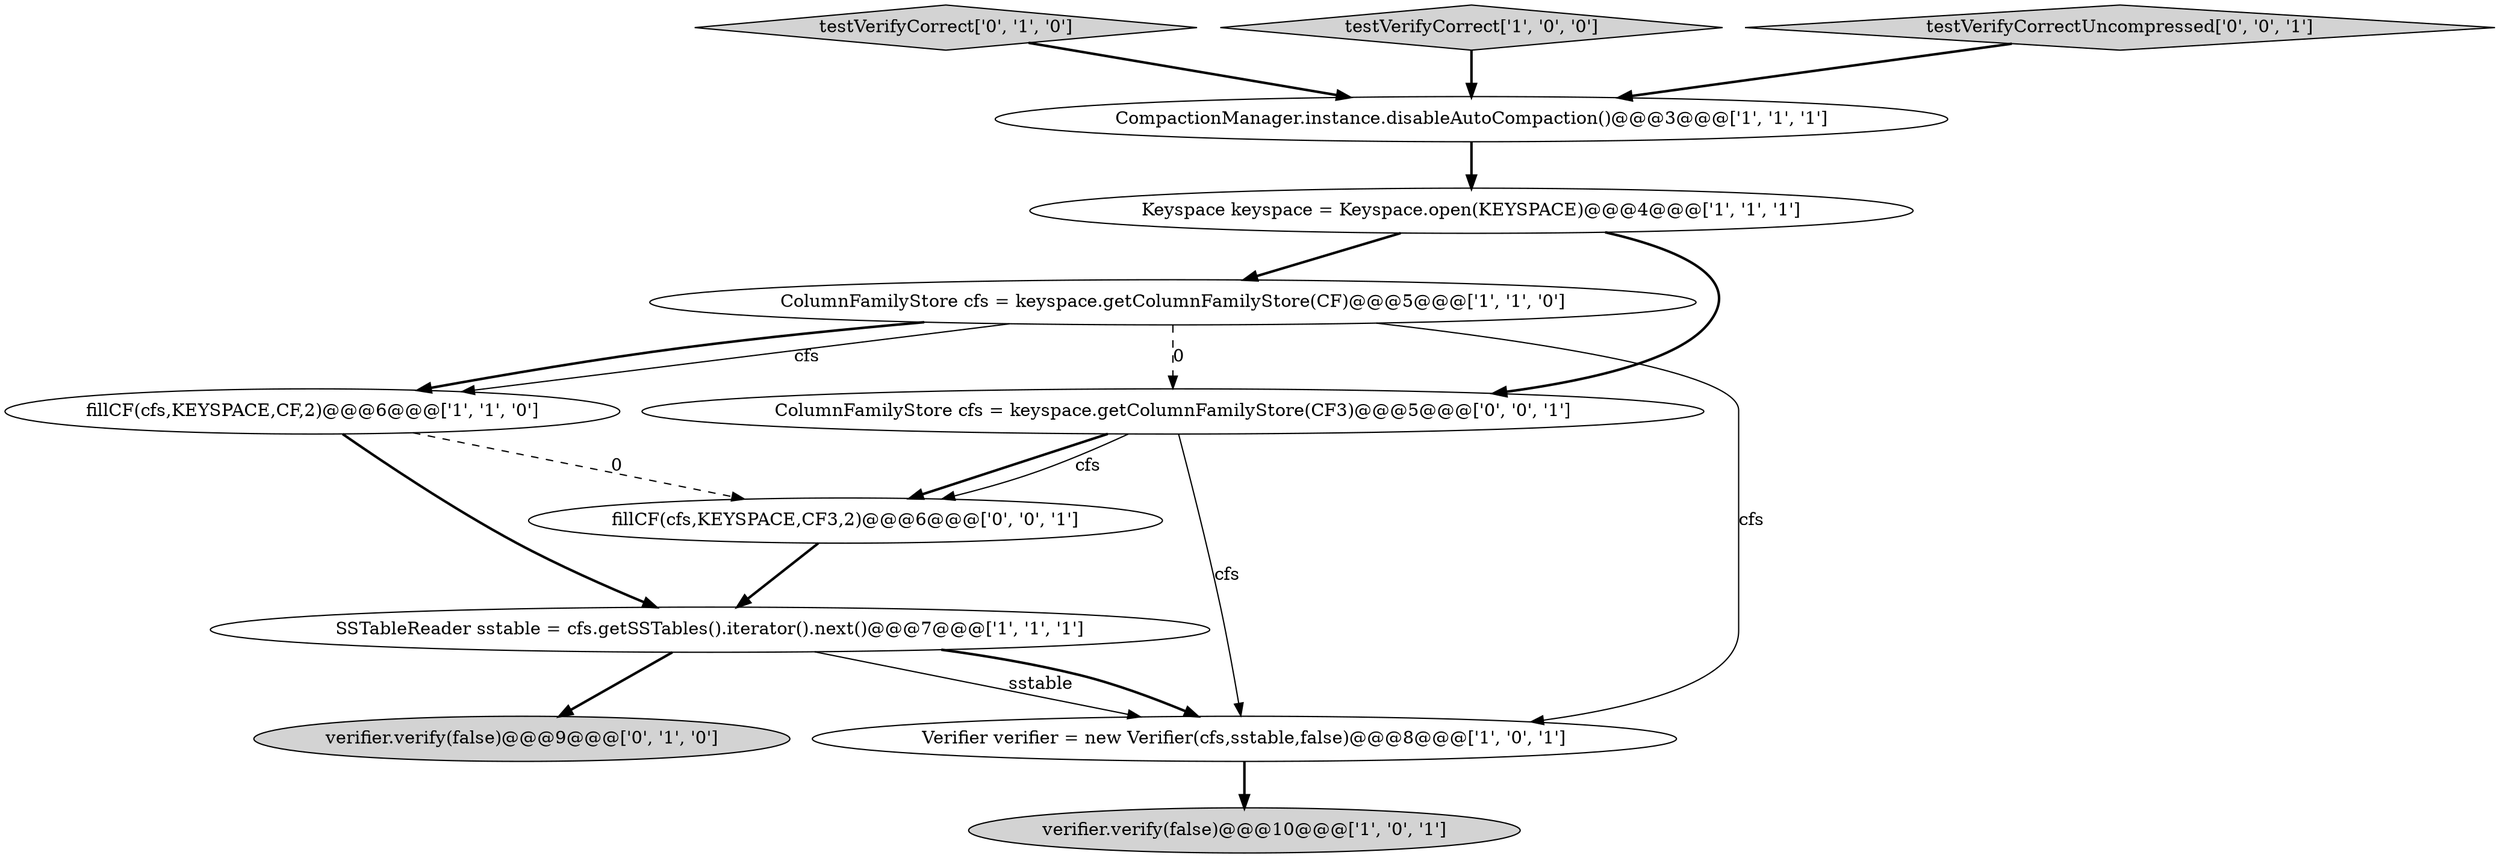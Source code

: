 digraph {
4 [style = filled, label = "SSTableReader sstable = cfs.getSSTables().iterator().next()@@@7@@@['1', '1', '1']", fillcolor = white, shape = ellipse image = "AAA0AAABBB1BBB"];
7 [style = filled, label = "fillCF(cfs,KEYSPACE,CF,2)@@@6@@@['1', '1', '0']", fillcolor = white, shape = ellipse image = "AAA0AAABBB1BBB"];
9 [style = filled, label = "testVerifyCorrect['0', '1', '0']", fillcolor = lightgray, shape = diamond image = "AAA0AAABBB2BBB"];
11 [style = filled, label = "ColumnFamilyStore cfs = keyspace.getColumnFamilyStore(CF3)@@@5@@@['0', '0', '1']", fillcolor = white, shape = ellipse image = "AAA0AAABBB3BBB"];
0 [style = filled, label = "Verifier verifier = new Verifier(cfs,sstable,false)@@@8@@@['1', '0', '1']", fillcolor = white, shape = ellipse image = "AAA0AAABBB1BBB"];
1 [style = filled, label = "testVerifyCorrect['1', '0', '0']", fillcolor = lightgray, shape = diamond image = "AAA0AAABBB1BBB"];
2 [style = filled, label = "verifier.verify(false)@@@10@@@['1', '0', '1']", fillcolor = lightgray, shape = ellipse image = "AAA0AAABBB1BBB"];
5 [style = filled, label = "Keyspace keyspace = Keyspace.open(KEYSPACE)@@@4@@@['1', '1', '1']", fillcolor = white, shape = ellipse image = "AAA0AAABBB1BBB"];
6 [style = filled, label = "CompactionManager.instance.disableAutoCompaction()@@@3@@@['1', '1', '1']", fillcolor = white, shape = ellipse image = "AAA0AAABBB1BBB"];
12 [style = filled, label = "testVerifyCorrectUncompressed['0', '0', '1']", fillcolor = lightgray, shape = diamond image = "AAA0AAABBB3BBB"];
3 [style = filled, label = "ColumnFamilyStore cfs = keyspace.getColumnFamilyStore(CF)@@@5@@@['1', '1', '0']", fillcolor = white, shape = ellipse image = "AAA0AAABBB1BBB"];
8 [style = filled, label = "verifier.verify(false)@@@9@@@['0', '1', '0']", fillcolor = lightgray, shape = ellipse image = "AAA0AAABBB2BBB"];
10 [style = filled, label = "fillCF(cfs,KEYSPACE,CF3,2)@@@6@@@['0', '0', '1']", fillcolor = white, shape = ellipse image = "AAA0AAABBB3BBB"];
4->0 [style = solid, label="sstable"];
5->3 [style = bold, label=""];
4->8 [style = bold, label=""];
7->10 [style = dashed, label="0"];
6->5 [style = bold, label=""];
5->11 [style = bold, label=""];
3->7 [style = solid, label="cfs"];
1->6 [style = bold, label=""];
9->6 [style = bold, label=""];
7->4 [style = bold, label=""];
3->7 [style = bold, label=""];
12->6 [style = bold, label=""];
11->10 [style = bold, label=""];
3->0 [style = solid, label="cfs"];
11->0 [style = solid, label="cfs"];
3->11 [style = dashed, label="0"];
4->0 [style = bold, label=""];
0->2 [style = bold, label=""];
11->10 [style = solid, label="cfs"];
10->4 [style = bold, label=""];
}
